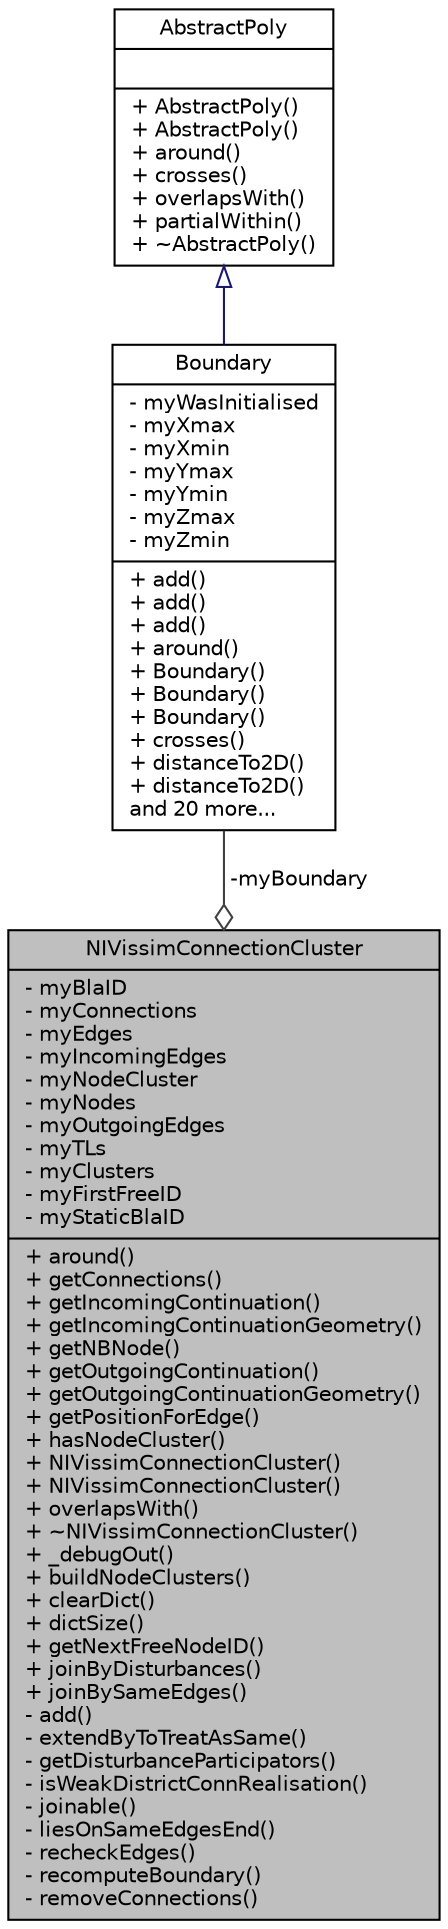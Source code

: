 digraph "NIVissimConnectionCluster"
{
  edge [fontname="Helvetica",fontsize="10",labelfontname="Helvetica",labelfontsize="10"];
  node [fontname="Helvetica",fontsize="10",shape=record];
  Node1 [label="{NIVissimConnectionCluster\n|- myBlaID\l- myConnections\l- myEdges\l- myIncomingEdges\l- myNodeCluster\l- myNodes\l- myOutgoingEdges\l- myTLs\l- myClusters\l- myFirstFreeID\l- myStaticBlaID\l|+ around()\l+ getConnections()\l+ getIncomingContinuation()\l+ getIncomingContinuationGeometry()\l+ getNBNode()\l+ getOutgoingContinuation()\l+ getOutgoingContinuationGeometry()\l+ getPositionForEdge()\l+ hasNodeCluster()\l+ NIVissimConnectionCluster()\l+ NIVissimConnectionCluster()\l+ overlapsWith()\l+ ~NIVissimConnectionCluster()\l+ _debugOut()\l+ buildNodeClusters()\l+ clearDict()\l+ dictSize()\l+ getNextFreeNodeID()\l+ joinByDisturbances()\l+ joinBySameEdges()\l- add()\l- extendByToTreatAsSame()\l- getDisturbanceParticipators()\l- isWeakDistrictConnRealisation()\l- joinable()\l- liesOnSameEdgesEnd()\l- recheckEdges()\l- recomputeBoundary()\l- removeConnections()\l}",height=0.2,width=0.4,color="black", fillcolor="grey75", style="filled", fontcolor="black"];
  Node2 -> Node1 [color="grey25",fontsize="10",style="solid",label=" -myBoundary" ,arrowhead="odiamond",fontname="Helvetica"];
  Node2 [label="{Boundary\n|- myWasInitialised\l- myXmax\l- myXmin\l- myYmax\l- myYmin\l- myZmax\l- myZmin\l|+ add()\l+ add()\l+ add()\l+ around()\l+ Boundary()\l+ Boundary()\l+ Boundary()\l+ crosses()\l+ distanceTo2D()\l+ distanceTo2D()\land 20 more...\l}",height=0.2,width=0.4,color="black", fillcolor="white", style="filled",URL="$d5/dda/class_boundary.html",tooltip="A class that stores a 2D geometrical boundary. "];
  Node3 -> Node2 [dir="back",color="midnightblue",fontsize="10",style="solid",arrowtail="onormal",fontname="Helvetica"];
  Node3 [label="{AbstractPoly\n||+ AbstractPoly()\l+ AbstractPoly()\l+ around()\l+ crosses()\l+ overlapsWith()\l+ partialWithin()\l+ ~AbstractPoly()\l}",height=0.2,width=0.4,color="black", fillcolor="white", style="filled",URL="$de/d1a/class_abstract_poly.html"];
}
